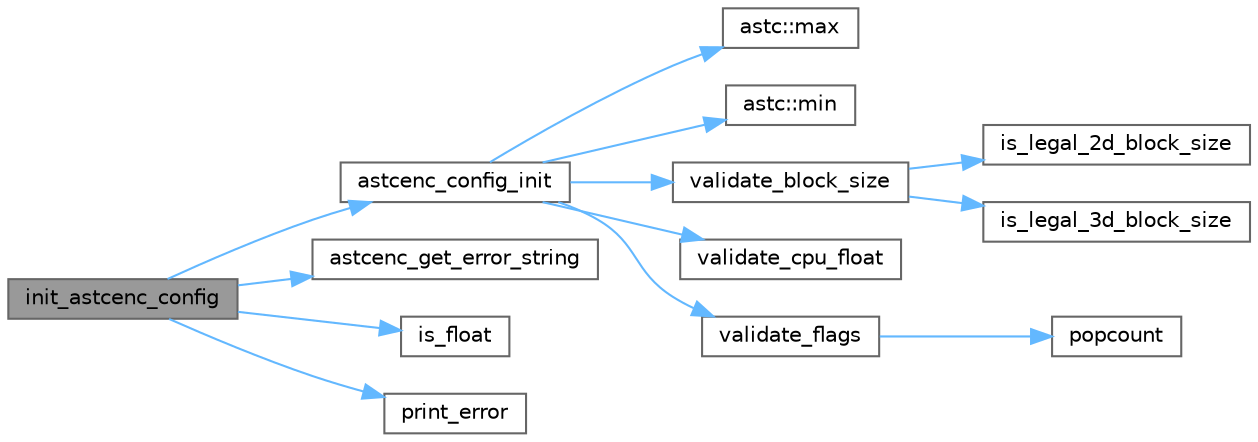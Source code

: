 digraph "init_astcenc_config"
{
 // LATEX_PDF_SIZE
  bgcolor="transparent";
  edge [fontname=Helvetica,fontsize=10,labelfontname=Helvetica,labelfontsize=10];
  node [fontname=Helvetica,fontsize=10,shape=box,height=0.2,width=0.4];
  rankdir="LR";
  Node1 [id="Node000001",label="init_astcenc_config",height=0.2,width=0.4,color="gray40", fillcolor="grey60", style="filled", fontcolor="black",tooltip="Initialize the astcenc_config"];
  Node1 -> Node2 [id="edge1_Node000001_Node000002",color="steelblue1",style="solid",tooltip=" "];
  Node2 [id="Node000002",label="astcenc_config_init",height=0.2,width=0.4,color="grey40", fillcolor="white", style="filled",URL="$astcenc__entry_8cpp.html#a061172f7c266a9f5a3270e0b76a65433",tooltip=" "];
  Node2 -> Node3 [id="edge2_Node000002_Node000003",color="steelblue1",style="solid",tooltip=" "];
  Node3 [id="Node000003",label="astc::max",height=0.2,width=0.4,color="grey40", fillcolor="white", style="filled",URL="$namespaceastc.html#a83a55552d03399cdff6cf2fed8312c9f",tooltip="Return the maximum of two values."];
  Node2 -> Node4 [id="edge3_Node000002_Node000004",color="steelblue1",style="solid",tooltip=" "];
  Node4 [id="Node000004",label="astc::min",height=0.2,width=0.4,color="grey40", fillcolor="white", style="filled",URL="$namespaceastc.html#af78c0d31374aa9923633a3a2abf8d738",tooltip="Return the minimum of two values."];
  Node2 -> Node5 [id="edge4_Node000002_Node000005",color="steelblue1",style="solid",tooltip=" "];
  Node5 [id="Node000005",label="validate_block_size",height=0.2,width=0.4,color="grey40", fillcolor="white", style="filled",URL="$astcenc__entry_8cpp.html#acdcee8daab341db81c6cbe79f566ada0",tooltip="Validate block size."];
  Node5 -> Node6 [id="edge5_Node000005_Node000006",color="steelblue1",style="solid",tooltip=" "];
  Node6 [id="Node000006",label="is_legal_2d_block_size",height=0.2,width=0.4,color="grey40", fillcolor="white", style="filled",URL="$astcenc__percentile__tables_8cpp.html#a39abc45fae63fefae08ef3f2218d2439",tooltip="Query if a 2D block size is legal."];
  Node5 -> Node7 [id="edge6_Node000005_Node000007",color="steelblue1",style="solid",tooltip=" "];
  Node7 [id="Node000007",label="is_legal_3d_block_size",height=0.2,width=0.4,color="grey40", fillcolor="white", style="filled",URL="$astcenc__percentile__tables_8cpp.html#a54f17744601dc1a75f0f75be7a95c514",tooltip="Query if a 3D block size is legal."];
  Node2 -> Node8 [id="edge7_Node000002_Node000008",color="steelblue1",style="solid",tooltip=" "];
  Node8 [id="Node000008",label="validate_cpu_float",height=0.2,width=0.4,color="grey40", fillcolor="white", style="filled",URL="$astcenc__entry_8cpp.html#a6005193560626fcd9fd6d910d4233876",tooltip="Validate CPU floating point meets assumptions made in the codec."];
  Node2 -> Node9 [id="edge8_Node000002_Node000009",color="steelblue1",style="solid",tooltip=" "];
  Node9 [id="Node000009",label="validate_flags",height=0.2,width=0.4,color="grey40", fillcolor="white", style="filled",URL="$astcenc__entry_8cpp.html#a12c6fc921e035b653e128a1fed66a9ea",tooltip="Validate flags."];
  Node9 -> Node10 [id="edge9_Node000009_Node000010",color="steelblue1",style="solid",tooltip=" "];
  Node10 [id="Node000010",label="popcount",height=0.2,width=0.4,color="grey40", fillcolor="white", style="filled",URL="$astcenc__vecmathlib__common__4_8h.html#a652a0112f173bddee3a84a27eb679fda",tooltip="Population bit count."];
  Node1 -> Node11 [id="edge10_Node000001_Node000011",color="steelblue1",style="solid",tooltip=" "];
  Node11 [id="Node000011",label="astcenc_get_error_string",height=0.2,width=0.4,color="grey40", fillcolor="white", style="filled",URL="$astcenc__entry_8cpp.html#ab3696295a3d17376e7c26b936841cd20",tooltip="Get a printable string for specific status code."];
  Node1 -> Node12 [id="edge11_Node000001_Node000012",color="steelblue1",style="solid",tooltip=" "];
  Node12 [id="Node000012",label="is_float",height=0.2,width=0.4,color="grey40", fillcolor="white", style="filled",URL="$astcenccli__toplevel_8cpp.html#a16c8209cc5767cc7dc5240b7d897dea8",tooltip="Test if a string argument is a well formed float."];
  Node1 -> Node13 [id="edge12_Node000001_Node000013",color="steelblue1",style="solid",tooltip=" "];
  Node13 [id="Node000013",label="print_error",height=0.2,width=0.4,color="grey40", fillcolor="white", style="filled",URL="$astcenccli__internal_8h.html#a699ebbd5f0143120e8ccaa26ae386b56",tooltip="Print a string to stderr."];
}
